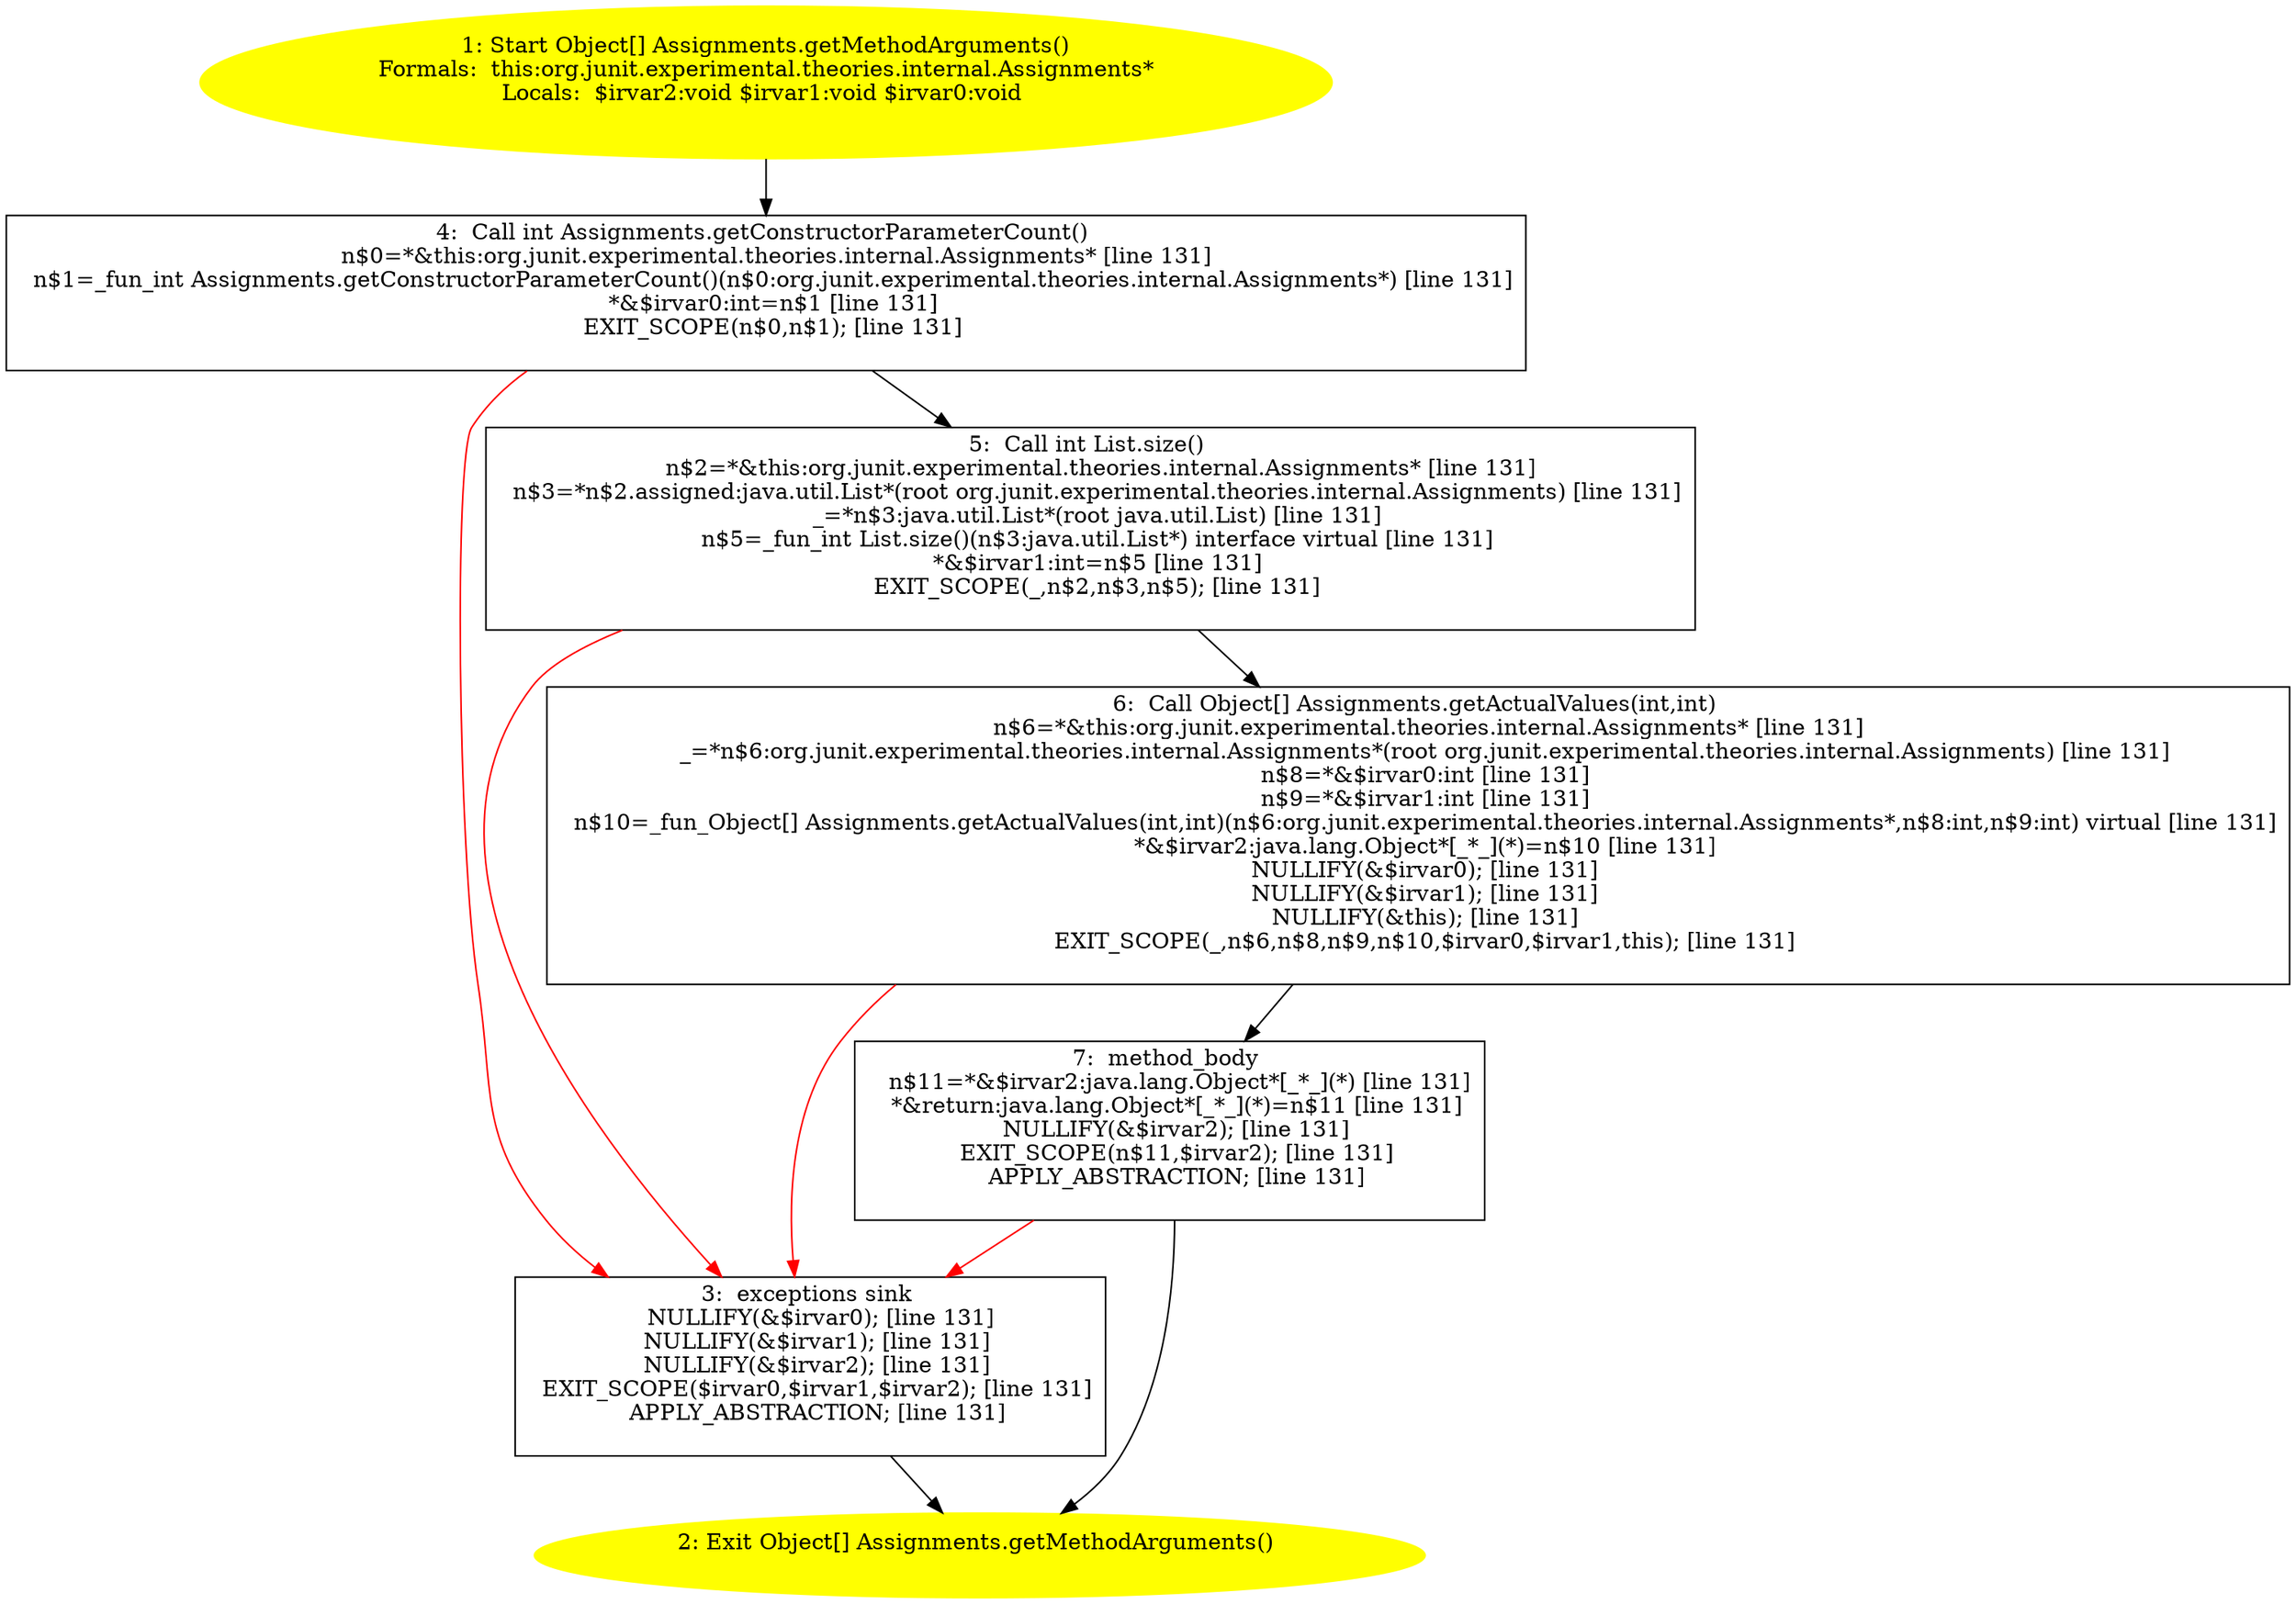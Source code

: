 /* @generated */
digraph cfg {
"org.junit.experimental.theories.internal.Assignments.getMethodArguments():java.lang.Object[].7675a6b7115785b7e8f8b20e2f70d1f7_1" [label="1: Start Object[] Assignments.getMethodArguments()\nFormals:  this:org.junit.experimental.theories.internal.Assignments*\nLocals:  $irvar2:void $irvar1:void $irvar0:void \n  " color=yellow style=filled]
	

	 "org.junit.experimental.theories.internal.Assignments.getMethodArguments():java.lang.Object[].7675a6b7115785b7e8f8b20e2f70d1f7_1" -> "org.junit.experimental.theories.internal.Assignments.getMethodArguments():java.lang.Object[].7675a6b7115785b7e8f8b20e2f70d1f7_4" ;
"org.junit.experimental.theories.internal.Assignments.getMethodArguments():java.lang.Object[].7675a6b7115785b7e8f8b20e2f70d1f7_2" [label="2: Exit Object[] Assignments.getMethodArguments() \n  " color=yellow style=filled]
	

"org.junit.experimental.theories.internal.Assignments.getMethodArguments():java.lang.Object[].7675a6b7115785b7e8f8b20e2f70d1f7_3" [label="3:  exceptions sink \n   NULLIFY(&$irvar0); [line 131]\n  NULLIFY(&$irvar1); [line 131]\n  NULLIFY(&$irvar2); [line 131]\n  EXIT_SCOPE($irvar0,$irvar1,$irvar2); [line 131]\n  APPLY_ABSTRACTION; [line 131]\n " shape="box"]
	

	 "org.junit.experimental.theories.internal.Assignments.getMethodArguments():java.lang.Object[].7675a6b7115785b7e8f8b20e2f70d1f7_3" -> "org.junit.experimental.theories.internal.Assignments.getMethodArguments():java.lang.Object[].7675a6b7115785b7e8f8b20e2f70d1f7_2" ;
"org.junit.experimental.theories.internal.Assignments.getMethodArguments():java.lang.Object[].7675a6b7115785b7e8f8b20e2f70d1f7_4" [label="4:  Call int Assignments.getConstructorParameterCount() \n   n$0=*&this:org.junit.experimental.theories.internal.Assignments* [line 131]\n  n$1=_fun_int Assignments.getConstructorParameterCount()(n$0:org.junit.experimental.theories.internal.Assignments*) [line 131]\n  *&$irvar0:int=n$1 [line 131]\n  EXIT_SCOPE(n$0,n$1); [line 131]\n " shape="box"]
	

	 "org.junit.experimental.theories.internal.Assignments.getMethodArguments():java.lang.Object[].7675a6b7115785b7e8f8b20e2f70d1f7_4" -> "org.junit.experimental.theories.internal.Assignments.getMethodArguments():java.lang.Object[].7675a6b7115785b7e8f8b20e2f70d1f7_5" ;
	 "org.junit.experimental.theories.internal.Assignments.getMethodArguments():java.lang.Object[].7675a6b7115785b7e8f8b20e2f70d1f7_4" -> "org.junit.experimental.theories.internal.Assignments.getMethodArguments():java.lang.Object[].7675a6b7115785b7e8f8b20e2f70d1f7_3" [color="red" ];
"org.junit.experimental.theories.internal.Assignments.getMethodArguments():java.lang.Object[].7675a6b7115785b7e8f8b20e2f70d1f7_5" [label="5:  Call int List.size() \n   n$2=*&this:org.junit.experimental.theories.internal.Assignments* [line 131]\n  n$3=*n$2.assigned:java.util.List*(root org.junit.experimental.theories.internal.Assignments) [line 131]\n  _=*n$3:java.util.List*(root java.util.List) [line 131]\n  n$5=_fun_int List.size()(n$3:java.util.List*) interface virtual [line 131]\n  *&$irvar1:int=n$5 [line 131]\n  EXIT_SCOPE(_,n$2,n$3,n$5); [line 131]\n " shape="box"]
	

	 "org.junit.experimental.theories.internal.Assignments.getMethodArguments():java.lang.Object[].7675a6b7115785b7e8f8b20e2f70d1f7_5" -> "org.junit.experimental.theories.internal.Assignments.getMethodArguments():java.lang.Object[].7675a6b7115785b7e8f8b20e2f70d1f7_6" ;
	 "org.junit.experimental.theories.internal.Assignments.getMethodArguments():java.lang.Object[].7675a6b7115785b7e8f8b20e2f70d1f7_5" -> "org.junit.experimental.theories.internal.Assignments.getMethodArguments():java.lang.Object[].7675a6b7115785b7e8f8b20e2f70d1f7_3" [color="red" ];
"org.junit.experimental.theories.internal.Assignments.getMethodArguments():java.lang.Object[].7675a6b7115785b7e8f8b20e2f70d1f7_6" [label="6:  Call Object[] Assignments.getActualValues(int,int) \n   n$6=*&this:org.junit.experimental.theories.internal.Assignments* [line 131]\n  _=*n$6:org.junit.experimental.theories.internal.Assignments*(root org.junit.experimental.theories.internal.Assignments) [line 131]\n  n$8=*&$irvar0:int [line 131]\n  n$9=*&$irvar1:int [line 131]\n  n$10=_fun_Object[] Assignments.getActualValues(int,int)(n$6:org.junit.experimental.theories.internal.Assignments*,n$8:int,n$9:int) virtual [line 131]\n  *&$irvar2:java.lang.Object*[_*_](*)=n$10 [line 131]\n  NULLIFY(&$irvar0); [line 131]\n  NULLIFY(&$irvar1); [line 131]\n  NULLIFY(&this); [line 131]\n  EXIT_SCOPE(_,n$6,n$8,n$9,n$10,$irvar0,$irvar1,this); [line 131]\n " shape="box"]
	

	 "org.junit.experimental.theories.internal.Assignments.getMethodArguments():java.lang.Object[].7675a6b7115785b7e8f8b20e2f70d1f7_6" -> "org.junit.experimental.theories.internal.Assignments.getMethodArguments():java.lang.Object[].7675a6b7115785b7e8f8b20e2f70d1f7_7" ;
	 "org.junit.experimental.theories.internal.Assignments.getMethodArguments():java.lang.Object[].7675a6b7115785b7e8f8b20e2f70d1f7_6" -> "org.junit.experimental.theories.internal.Assignments.getMethodArguments():java.lang.Object[].7675a6b7115785b7e8f8b20e2f70d1f7_3" [color="red" ];
"org.junit.experimental.theories.internal.Assignments.getMethodArguments():java.lang.Object[].7675a6b7115785b7e8f8b20e2f70d1f7_7" [label="7:  method_body \n   n$11=*&$irvar2:java.lang.Object*[_*_](*) [line 131]\n  *&return:java.lang.Object*[_*_](*)=n$11 [line 131]\n  NULLIFY(&$irvar2); [line 131]\n  EXIT_SCOPE(n$11,$irvar2); [line 131]\n  APPLY_ABSTRACTION; [line 131]\n " shape="box"]
	

	 "org.junit.experimental.theories.internal.Assignments.getMethodArguments():java.lang.Object[].7675a6b7115785b7e8f8b20e2f70d1f7_7" -> "org.junit.experimental.theories.internal.Assignments.getMethodArguments():java.lang.Object[].7675a6b7115785b7e8f8b20e2f70d1f7_2" ;
	 "org.junit.experimental.theories.internal.Assignments.getMethodArguments():java.lang.Object[].7675a6b7115785b7e8f8b20e2f70d1f7_7" -> "org.junit.experimental.theories.internal.Assignments.getMethodArguments():java.lang.Object[].7675a6b7115785b7e8f8b20e2f70d1f7_3" [color="red" ];
}
